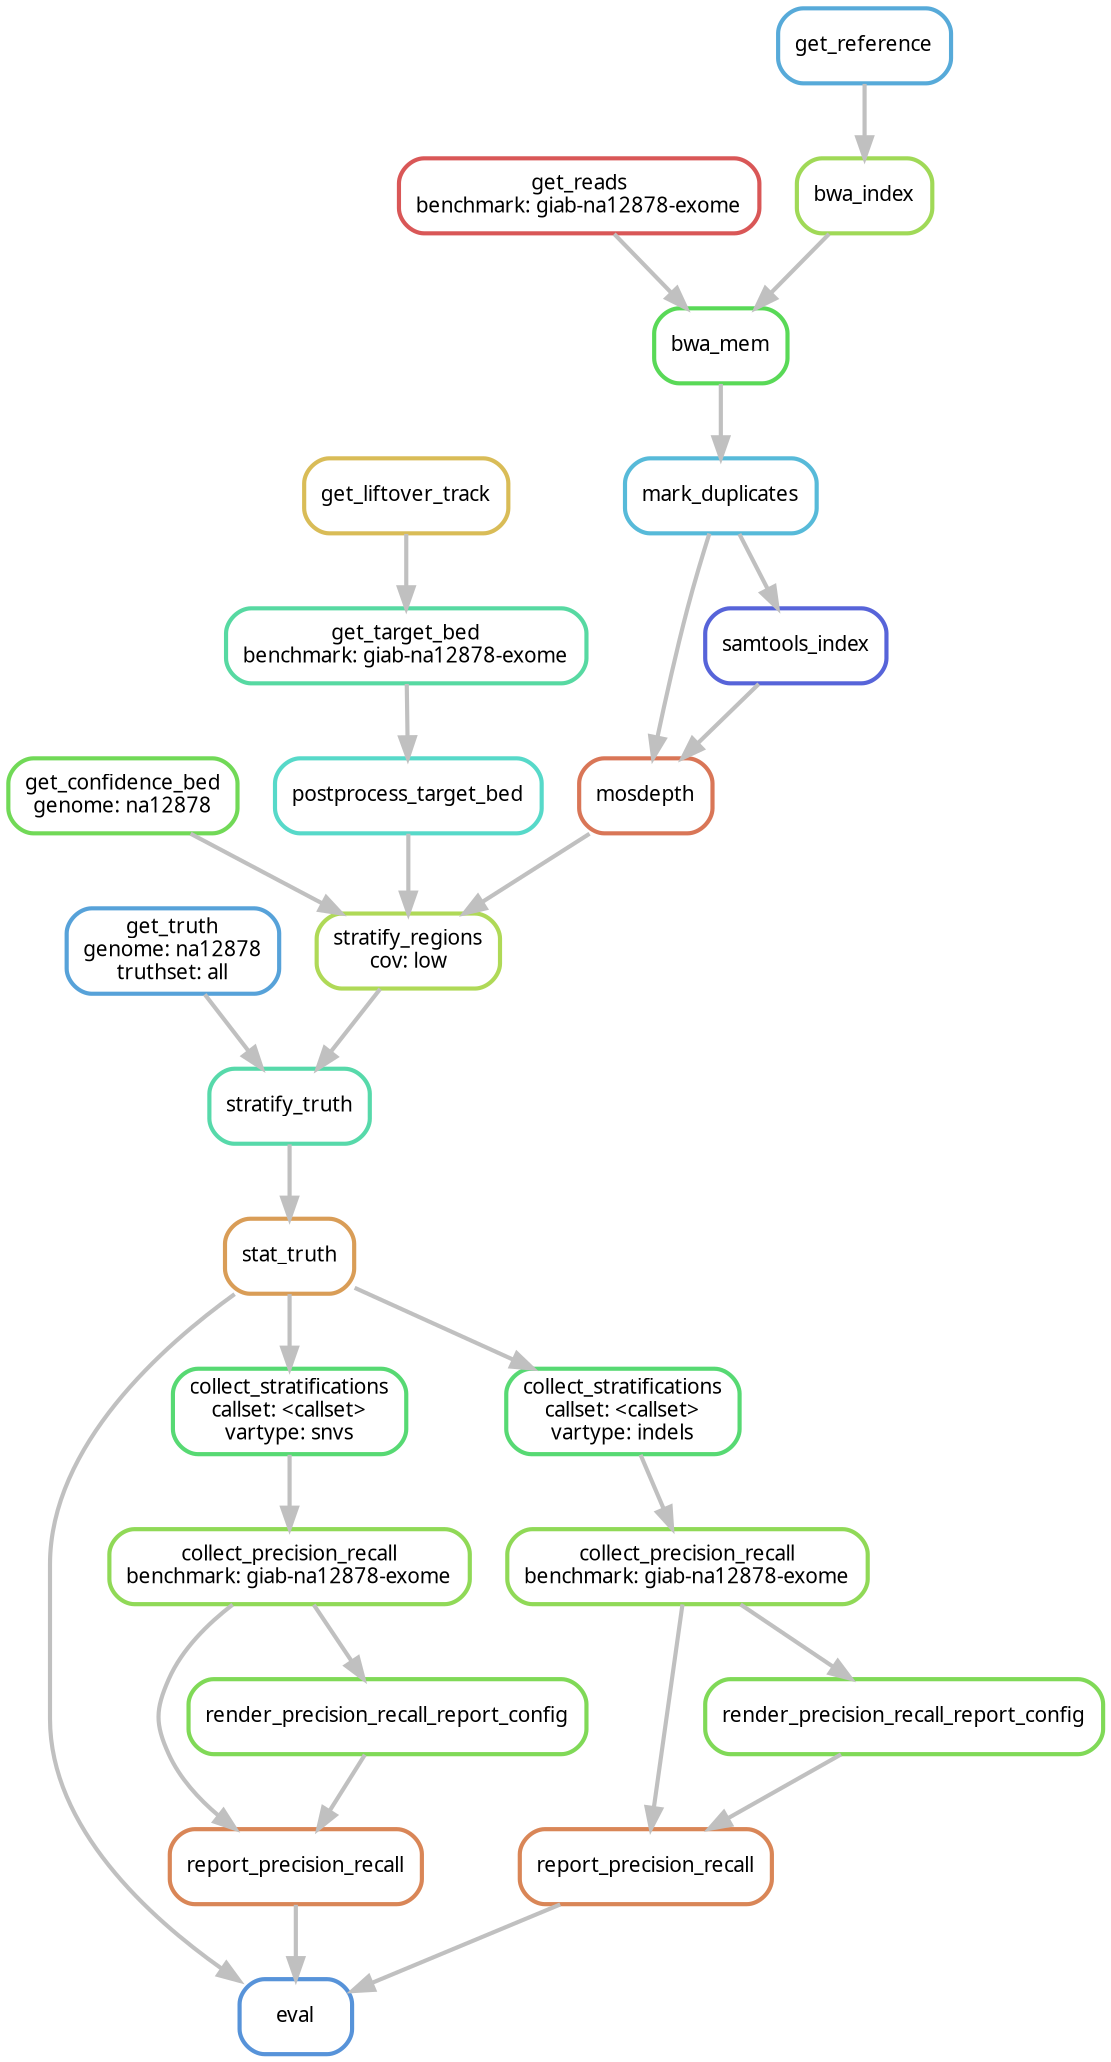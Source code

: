 digraph snakemake_dag {
    graph[bgcolor=white, margin=0];
    node[shape=box, style=rounded, fontname=sans,                 fontsize=10, penwidth=2];
    edge[penwidth=2, color=grey];
	0[label = "report_precision_recall", color = "0.06 0.6 0.85", style="rounded"];
	1[label = "render_precision_recall_report_config", color = "0.28 0.6 0.85", style="rounded"];
	2[label = "collect_precision_recall\nbenchmark: giab-na12878-exome", color = "0.26 0.6 0.85", style="rounded"];
	3[label = "stat_truth", color = "0.09 0.6 0.85", style="rounded"];
	4[label = "stratify_truth", color = "0.44 0.6 0.85", style="rounded"];
	5[label = "get_truth\ngenome: na12878\ntruthset: all", color = "0.57 0.6 0.85", style="rounded"];
	6[label = "stratify_regions\ncov: low", color = "0.22 0.6 0.85", style="rounded"];
	7[label = "get_confidence_bed\ngenome: na12878", color = "0.30 0.6 0.85", style="rounded"];
	8[label = "postprocess_target_bed", color = "0.48 0.6 0.85", style="rounded"];
	9[label = "get_target_bed\nbenchmark: giab-na12878-exome", color = "0.43 0.6 0.85", style="rounded"];
	10[label = "get_liftover_track", color = "0.13 0.6 0.85", style="rounded"];
	11[label = "mosdepth", color = "0.04 0.6 0.85", style="rounded"];
	12[label = "mark_duplicates", color = "0.54 0.6 0.85", style="rounded"];
	13[label = "bwa_mem", color = "0.33 0.6 0.85", style="rounded"];
	14[label = "get_reads\nbenchmark: giab-na12878-exome", color = "0.00 0.6 0.85", style="rounded"];
	15[label = "bwa_index", color = "0.24 0.6 0.85", style="rounded"];
	16[label = "get_reference", color = "0.56 0.6 0.85", style="rounded"];
	17[label = "samtools_index", color = "0.65 0.6 0.85", style="rounded"];
	18[label = "report_precision_recall", color = "0.06 0.6 0.85", style="rounded"];
	19[label = "render_precision_recall_report_config", color = "0.28 0.6 0.85", style="rounded"];
	20[label = "collect_precision_recall\nbenchmark: giab-na12878-exome", color = "0.26 0.6 0.85", style="rounded"];
	21[label = "eval", color = "0.59 0.6 0.85", style="rounded"];
	22[label = "collect_stratifications\ncallset: <callset>\nvartype: snvs", color = "0.37 0.6 0.85", style="rounded"];
	23[label = "collect_stratifications\ncallset: <callset>\nvartype: indels", color = "0.37 0.6 0.85", style="rounded"];
	1 -> 0
	2 -> 0
	2 -> 1
	22 -> 2
	4 -> 3
	5 -> 4
	6 -> 4
	7 -> 6
	8 -> 6
	11 -> 6
	9 -> 8
	10 -> 9
	12 -> 11
	17 -> 11
	13 -> 12
	14 -> 13
	15 -> 13
	16 -> 15
	12 -> 17
	19 -> 18
	20 -> 18
	20 -> 19
	23 -> 20
	0 -> 21
	18 -> 21
	3 -> 21
	3 -> 22
	3 -> 23
}            
